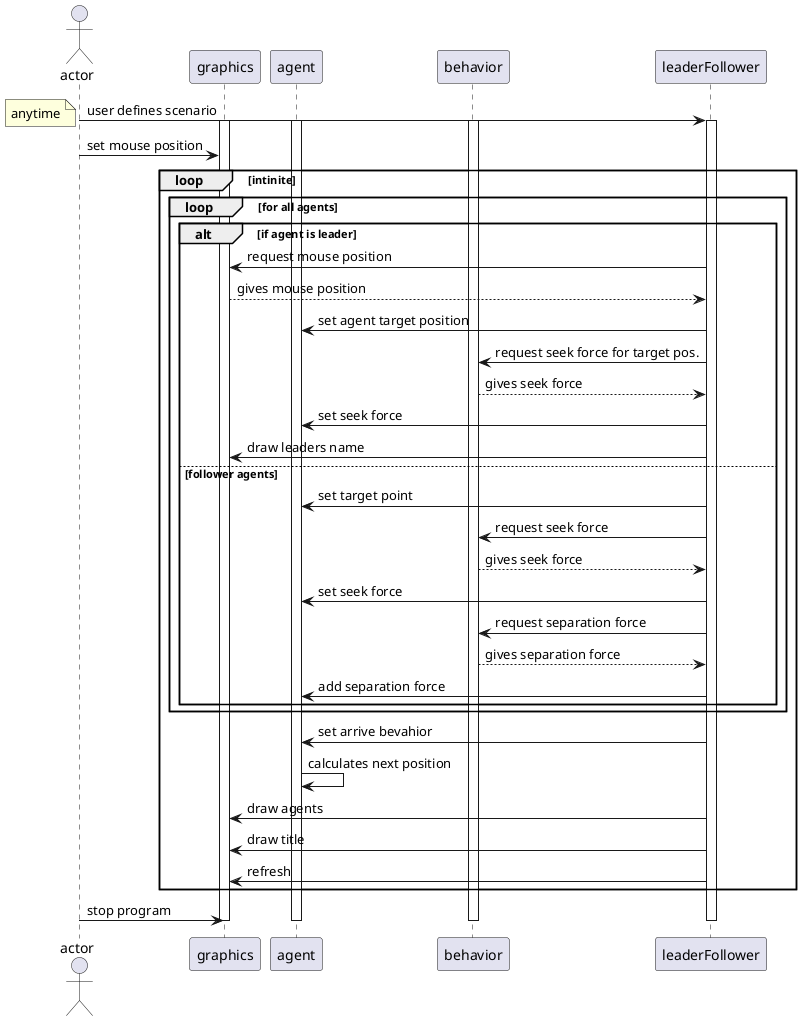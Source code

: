 @startuml
actor actor as user
participant graphics as view
participant agent as agent
participant behavior as steeringBehavior
participant leaderFollower as lF

user -> lF: user defines scenario
activate lF
activate view
activate agent
activate steeringBehavior
note left: anytime
user -> view:  set mouse position
loop intinite    
    loop for all agents    
        alt if agent is leader
            lF -> view: request mouse position    
            view --> lF: gives mouse position        
            lF -> agent: set agent target position
            lF -> steeringBehavior: request seek force for target pos.
            steeringBehavior --> lF: gives seek force
            lF -> agent: set seek force            
            lF -> view: draw leaders name
        else follower agents        
            lF -> agent: set target point 
            lF ->steeringBehavior: request seek force
            steeringBehavior --> lF: gives seek force
            lF ->agent: set seek force    
            lF ->steeringBehavior: request separation force
            steeringBehavior --> lF: gives separation force
            lF ->agent: add separation force            
        end
    end
    lF -> agent:set arrive bevahior
    agent -> agent: calculates next position
    lF -> view: draw agents
    lF -> view: draw title
    lF -> view: refresh
end
user -> view: stop program
deactivate lF
deactivate view
deactivate agent
deactivate steeringBehavior
@enduml